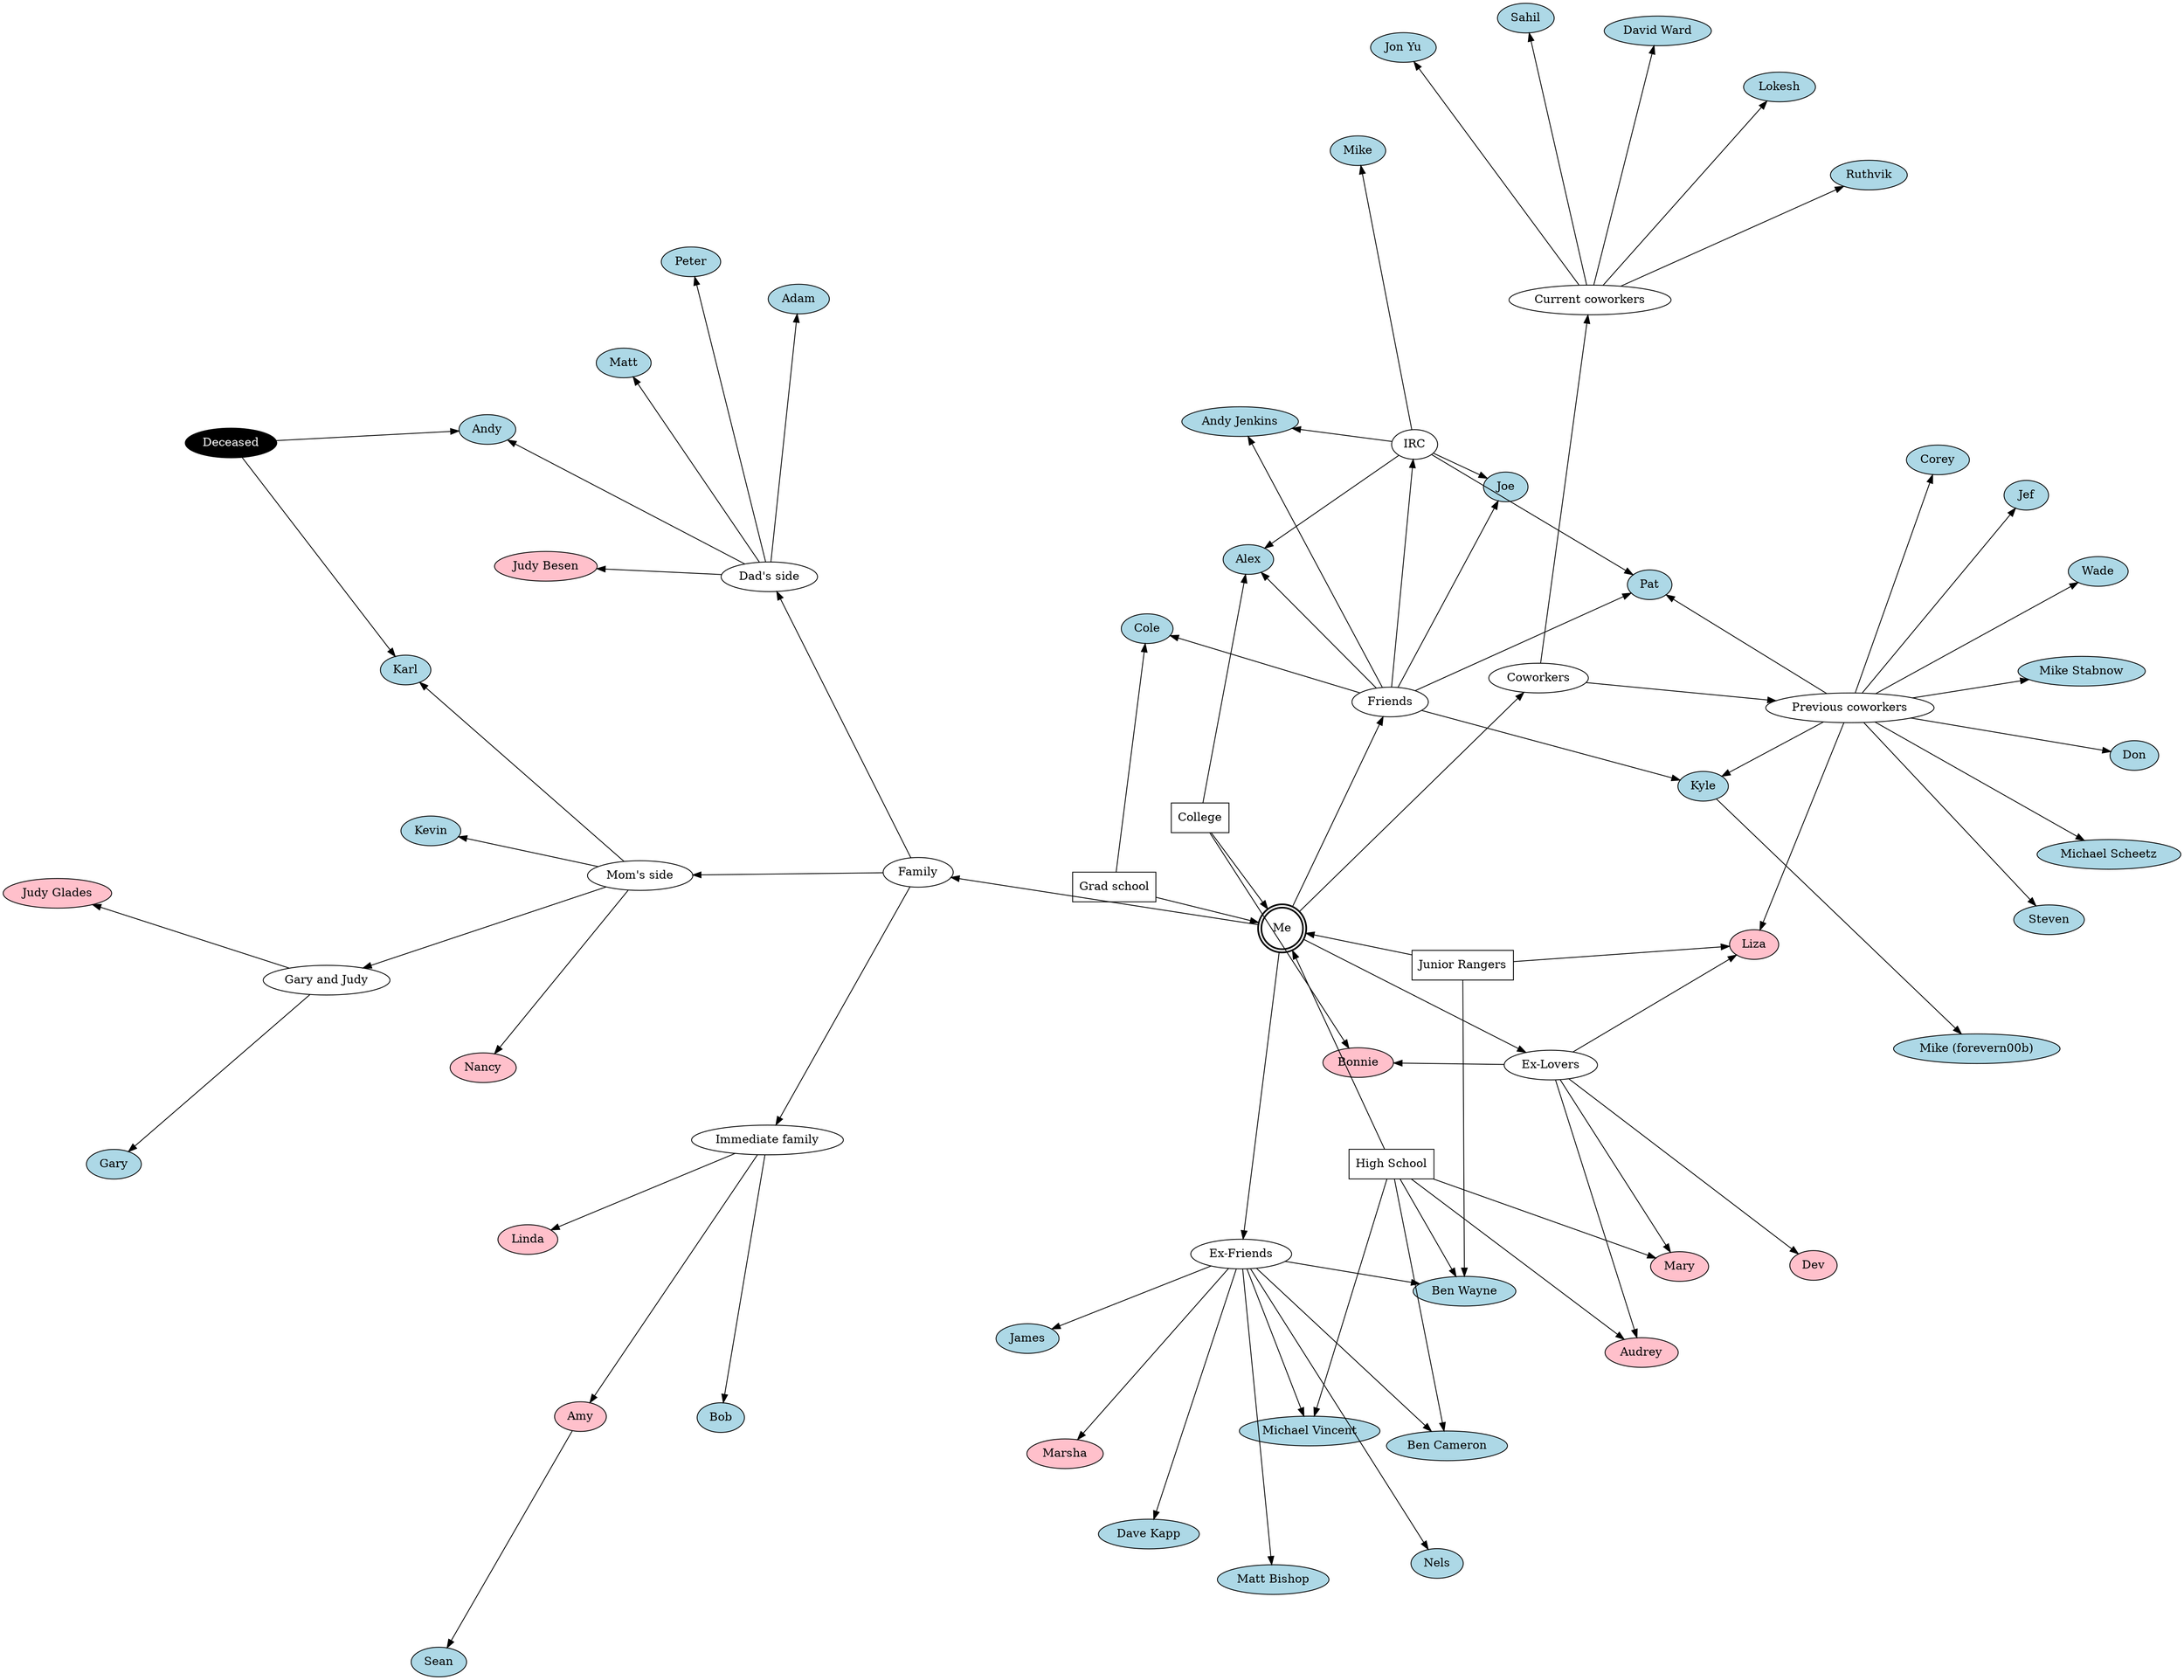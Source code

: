 digraph G {
    layout=neato;
    // overlap values: scale prism false voronoi scalexy compress 
    overlap=scalexy;

    Me [shape=doublecircle style=bold]

    Mary, Audrey, Bonnie, Liza, Marsha, Amy, Nancy, Linda, "Judy Besen", "Judy Glades", Dev [style=filled fillcolor=pink]

    Nels, Alex, Mike, "Ben Cameron", "Dave Kapp", "Ben Wayne", "James", "Andy", "Andy Jenkins" [style=filled fillcolor=lightblue]
    Cole, Pat, Joe, "Michael Vincent", Kyle, Wade, Corey, Steven, "Mike (forevern00b)", Jef [style=filled fillcolor=lightblue]
    "Mike Stabnow", "Jon Yu", "Sahil", "Lokesh", "Ruthvik", "David Ward", Adam, Karl, Matt, Peter [style=filled fillcolor=lightblue]
    Kevin, Sean, Bob, Gary, "Michael Scheetz", Don, "Matt Bishop" [style=filled fillcolor=lightblue]

    Deceased [style=filled fillcolor=black fontcolor=white]

    Me -> Friends, Family, Coworkers
    Coworkers -> "Current coworkers"
    Coworkers -> "Previous coworkers"
    Me -> "Ex-Friends"
    Me -> "Ex-Lovers"

    "Ex-Lovers" -> Mary, Audrey, Bonnie, Liza, Dev

    Family -> "Immediate family", "Mom's side", "Dad's side"
    "Mom's side" -> "Gary and Judy"
    "Immediate family" -> Amy, Bob, Linda
    "Gary and Judy" -> Gary, "Judy Glades"
    "Mom's side" -> Nancy, Kevin, Karl
    "Dad's side" -> Adam, Matt, Peter, Andy, "Judy Besen"

    Deceased -> Andy, Karl

    Amy -> Sean

    Friends -> Alex, Joe, Kyle, Pat, "Andy Jenkins", Cole, IRC
    IRC -> Mike, Alex, Joe, Pat, "Andy Jenkins"

    "Ex-Friends" -> "Michael Vincent", "Ben Wayne", "Ben Cameron", James, Nels, Marsha, "Dave Kapp", "Matt Bishop"

    Kyle -> "Mike (forevern00b)"

    "Previous coworkers" -> Steven, Jef, Corey, Wade, "Mike Stabnow", Kyle, Don, "Michael Scheetz", Liza, Pat

    "Current coworkers" -> "David Ward", Sahil, "Jon Yu", Ruthvik, Lokesh

    "Junior Rangers" [shape=box]
    "Junior Rangers" -> Me, Liza, "Ben Wayne"
    "High School" [shape=box]
    "High School" -> Me, Audrey, Mary, "Michael Vincent", "Ben Wayne", "Ben Cameron"

    College [shape=box]
    College -> Me, Bonnie, Alex

    "Grad school" [shape=box]
    "Grad school" -> Me, Cole
}
